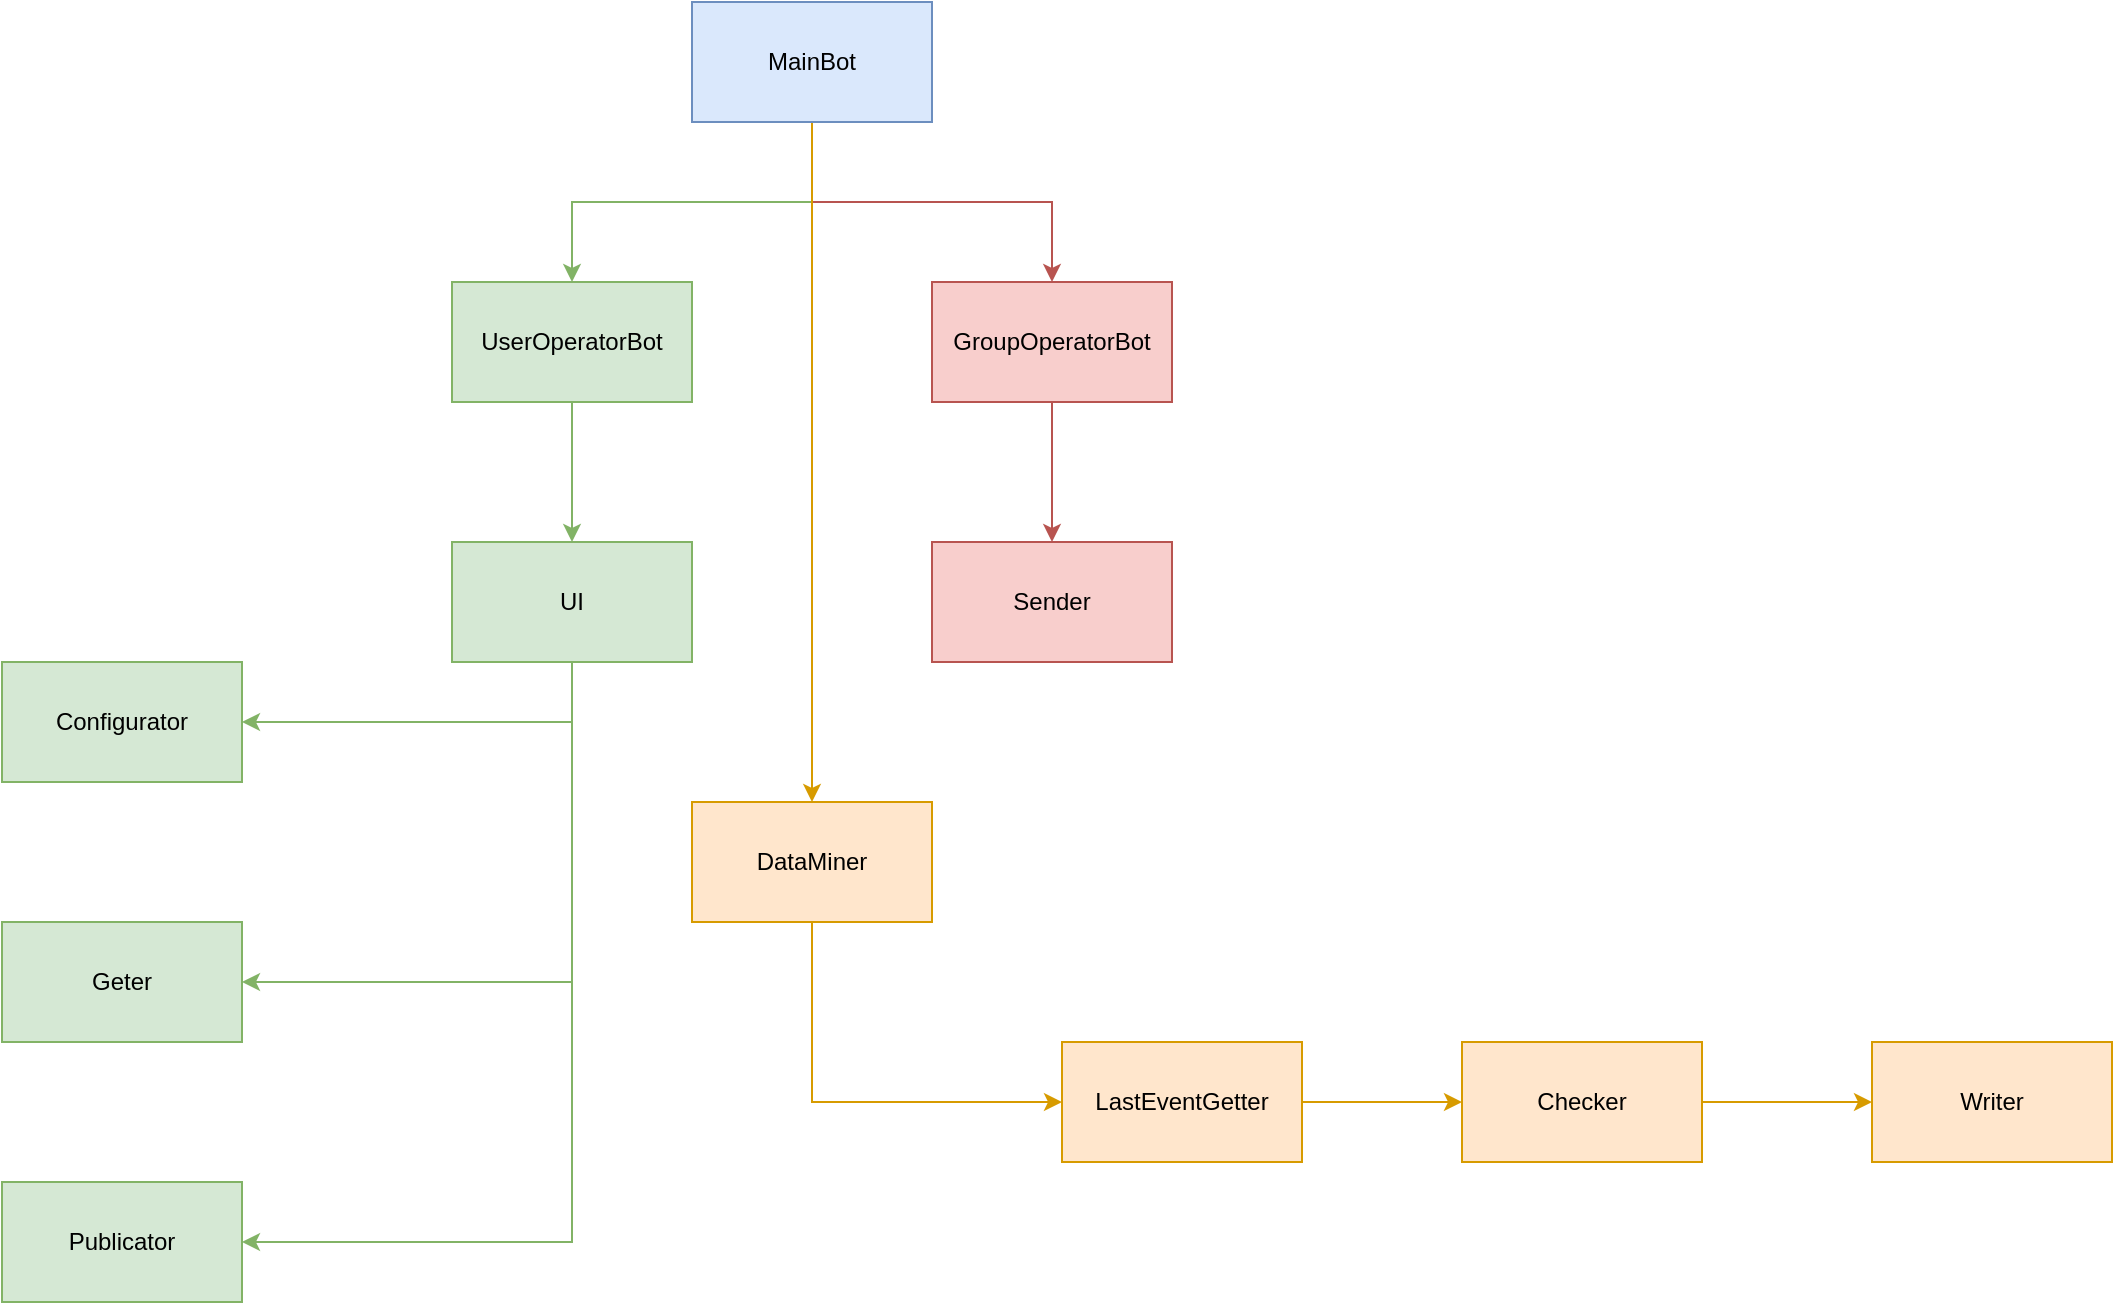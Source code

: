 <mxfile version="24.7.16">
  <diagram name="Page-1" id="3y4aifLqgROa9o55nkaQ">
    <mxGraphModel dx="1687" dy="887" grid="1" gridSize="10" guides="1" tooltips="1" connect="1" arrows="1" fold="1" page="1" pageScale="1" pageWidth="850" pageHeight="1100" math="0" shadow="0">
      <root>
        <mxCell id="0" />
        <mxCell id="1" parent="0" />
        <mxCell id="k8HMDKDXzCXojnugXpO2-5" value="" style="edgeStyle=orthogonalEdgeStyle;rounded=0;orthogonalLoop=1;jettySize=auto;html=1;fillColor=#d5e8d4;strokeColor=#82b366;" edge="1" parent="1" source="k8HMDKDXzCXojnugXpO2-3" target="k8HMDKDXzCXojnugXpO2-4">
          <mxGeometry relative="1" as="geometry" />
        </mxCell>
        <mxCell id="k8HMDKDXzCXojnugXpO2-11" value="" style="edgeStyle=orthogonalEdgeStyle;rounded=0;orthogonalLoop=1;jettySize=auto;html=1;fillColor=#f8cecc;strokeColor=#b85450;" edge="1" parent="1" source="k8HMDKDXzCXojnugXpO2-3" target="k8HMDKDXzCXojnugXpO2-10">
          <mxGeometry relative="1" as="geometry" />
        </mxCell>
        <mxCell id="k8HMDKDXzCXojnugXpO2-24" value="" style="edgeStyle=orthogonalEdgeStyle;rounded=0;orthogonalLoop=1;jettySize=auto;html=1;fillColor=#ffe6cc;strokeColor=#d79b00;" edge="1" parent="1" source="k8HMDKDXzCXojnugXpO2-3" target="k8HMDKDXzCXojnugXpO2-23">
          <mxGeometry relative="1" as="geometry" />
        </mxCell>
        <mxCell id="k8HMDKDXzCXojnugXpO2-3" value="MainBot" style="rounded=0;whiteSpace=wrap;html=1;fillColor=#dae8fc;strokeColor=#6c8ebf;" vertex="1" parent="1">
          <mxGeometry x="365" y="60" width="120" height="60" as="geometry" />
        </mxCell>
        <mxCell id="k8HMDKDXzCXojnugXpO2-9" value="" style="edgeStyle=orthogonalEdgeStyle;rounded=0;orthogonalLoop=1;jettySize=auto;html=1;fillColor=#d5e8d4;strokeColor=#82b366;" edge="1" parent="1" source="k8HMDKDXzCXojnugXpO2-4" target="k8HMDKDXzCXojnugXpO2-8">
          <mxGeometry relative="1" as="geometry" />
        </mxCell>
        <mxCell id="k8HMDKDXzCXojnugXpO2-4" value="UserOperatorBot" style="rounded=0;whiteSpace=wrap;html=1;fillColor=#d5e8d4;strokeColor=#82b366;" vertex="1" parent="1">
          <mxGeometry x="245" y="200" width="120" height="60" as="geometry" />
        </mxCell>
        <mxCell id="k8HMDKDXzCXojnugXpO2-6" value="&lt;div&gt;Configurator&lt;/div&gt;" style="whiteSpace=wrap;html=1;rounded=0;fillColor=#d5e8d4;strokeColor=#82b366;" vertex="1" parent="1">
          <mxGeometry x="20" y="390" width="120" height="60" as="geometry" />
        </mxCell>
        <mxCell id="k8HMDKDXzCXojnugXpO2-13" style="edgeStyle=orthogonalEdgeStyle;rounded=0;orthogonalLoop=1;jettySize=auto;html=1;entryX=1;entryY=0.5;entryDx=0;entryDy=0;fillColor=#d5e8d4;strokeColor=#82b366;" edge="1" parent="1" source="k8HMDKDXzCXojnugXpO2-8" target="k8HMDKDXzCXojnugXpO2-6">
          <mxGeometry relative="1" as="geometry">
            <Array as="points">
              <mxPoint x="305" y="420" />
              <mxPoint x="150" y="420" />
            </Array>
          </mxGeometry>
        </mxCell>
        <mxCell id="k8HMDKDXzCXojnugXpO2-18" value="" style="edgeStyle=orthogonalEdgeStyle;rounded=0;orthogonalLoop=1;jettySize=auto;html=1;fillColor=#d5e8d4;strokeColor=#82b366;" edge="1" parent="1" source="k8HMDKDXzCXojnugXpO2-8" target="k8HMDKDXzCXojnugXpO2-14">
          <mxGeometry relative="1" as="geometry">
            <Array as="points">
              <mxPoint x="305" y="550" />
            </Array>
          </mxGeometry>
        </mxCell>
        <mxCell id="k8HMDKDXzCXojnugXpO2-20" value="" style="edgeStyle=orthogonalEdgeStyle;rounded=0;orthogonalLoop=1;jettySize=auto;html=1;fillColor=#d5e8d4;strokeColor=#82b366;" edge="1" parent="1" source="k8HMDKDXzCXojnugXpO2-8" target="k8HMDKDXzCXojnugXpO2-19">
          <mxGeometry relative="1" as="geometry">
            <Array as="points">
              <mxPoint x="305" y="680" />
            </Array>
          </mxGeometry>
        </mxCell>
        <mxCell id="k8HMDKDXzCXojnugXpO2-8" value="UI" style="whiteSpace=wrap;html=1;rounded=0;fillColor=#d5e8d4;strokeColor=#82b366;" vertex="1" parent="1">
          <mxGeometry x="245" y="330" width="120" height="60" as="geometry" />
        </mxCell>
        <mxCell id="k8HMDKDXzCXojnugXpO2-22" value="" style="edgeStyle=orthogonalEdgeStyle;rounded=0;orthogonalLoop=1;jettySize=auto;html=1;fillColor=#f8cecc;strokeColor=#b85450;" edge="1" parent="1" source="k8HMDKDXzCXojnugXpO2-10" target="k8HMDKDXzCXojnugXpO2-21">
          <mxGeometry relative="1" as="geometry" />
        </mxCell>
        <mxCell id="k8HMDKDXzCXojnugXpO2-10" value="GroupOperatorBot" style="whiteSpace=wrap;html=1;rounded=0;fillColor=#f8cecc;strokeColor=#b85450;" vertex="1" parent="1">
          <mxGeometry x="485" y="200" width="120" height="60" as="geometry" />
        </mxCell>
        <mxCell id="k8HMDKDXzCXojnugXpO2-14" value="Geter" style="whiteSpace=wrap;html=1;rounded=0;fillColor=#d5e8d4;strokeColor=#82b366;" vertex="1" parent="1">
          <mxGeometry x="20" y="520" width="120" height="60" as="geometry" />
        </mxCell>
        <mxCell id="k8HMDKDXzCXojnugXpO2-19" value="Publicator" style="whiteSpace=wrap;html=1;rounded=0;fillColor=#d5e8d4;strokeColor=#82b366;" vertex="1" parent="1">
          <mxGeometry x="20" y="650" width="120" height="60" as="geometry" />
        </mxCell>
        <mxCell id="k8HMDKDXzCXojnugXpO2-21" value="Sender" style="whiteSpace=wrap;html=1;rounded=0;fillColor=#f8cecc;strokeColor=#b85450;" vertex="1" parent="1">
          <mxGeometry x="485" y="330" width="120" height="60" as="geometry" />
        </mxCell>
        <mxCell id="k8HMDKDXzCXojnugXpO2-26" value="" style="edgeStyle=orthogonalEdgeStyle;rounded=0;orthogonalLoop=1;jettySize=auto;html=1;fillColor=#ffe6cc;strokeColor=#d79b00;" edge="1" parent="1" source="k8HMDKDXzCXojnugXpO2-23" target="k8HMDKDXzCXojnugXpO2-25">
          <mxGeometry relative="1" as="geometry">
            <Array as="points">
              <mxPoint x="425" y="610" />
            </Array>
          </mxGeometry>
        </mxCell>
        <mxCell id="k8HMDKDXzCXojnugXpO2-23" value="DataMiner" style="whiteSpace=wrap;html=1;rounded=0;fillColor=#ffe6cc;strokeColor=#d79b00;" vertex="1" parent="1">
          <mxGeometry x="365" y="460" width="120" height="60" as="geometry" />
        </mxCell>
        <mxCell id="k8HMDKDXzCXojnugXpO2-28" value="" style="edgeStyle=orthogonalEdgeStyle;rounded=0;orthogonalLoop=1;jettySize=auto;html=1;fillColor=#ffe6cc;strokeColor=#d79b00;" edge="1" parent="1" source="k8HMDKDXzCXojnugXpO2-25" target="k8HMDKDXzCXojnugXpO2-27">
          <mxGeometry relative="1" as="geometry" />
        </mxCell>
        <mxCell id="k8HMDKDXzCXojnugXpO2-25" value="LastEventGetter" style="whiteSpace=wrap;html=1;rounded=0;fillColor=#ffe6cc;strokeColor=#d79b00;" vertex="1" parent="1">
          <mxGeometry x="550" y="580" width="120" height="60" as="geometry" />
        </mxCell>
        <mxCell id="k8HMDKDXzCXojnugXpO2-30" value="" style="edgeStyle=orthogonalEdgeStyle;rounded=0;orthogonalLoop=1;jettySize=auto;html=1;fillColor=#ffe6cc;strokeColor=#d79b00;" edge="1" parent="1" source="k8HMDKDXzCXojnugXpO2-27" target="k8HMDKDXzCXojnugXpO2-29">
          <mxGeometry relative="1" as="geometry" />
        </mxCell>
        <mxCell id="k8HMDKDXzCXojnugXpO2-27" value="Checker" style="whiteSpace=wrap;html=1;rounded=0;fillColor=#ffe6cc;strokeColor=#d79b00;" vertex="1" parent="1">
          <mxGeometry x="750" y="580" width="120" height="60" as="geometry" />
        </mxCell>
        <mxCell id="k8HMDKDXzCXojnugXpO2-29" value="Writer" style="whiteSpace=wrap;html=1;rounded=0;fillColor=#ffe6cc;strokeColor=#d79b00;" vertex="1" parent="1">
          <mxGeometry x="955" y="580" width="120" height="60" as="geometry" />
        </mxCell>
      </root>
    </mxGraphModel>
  </diagram>
</mxfile>
